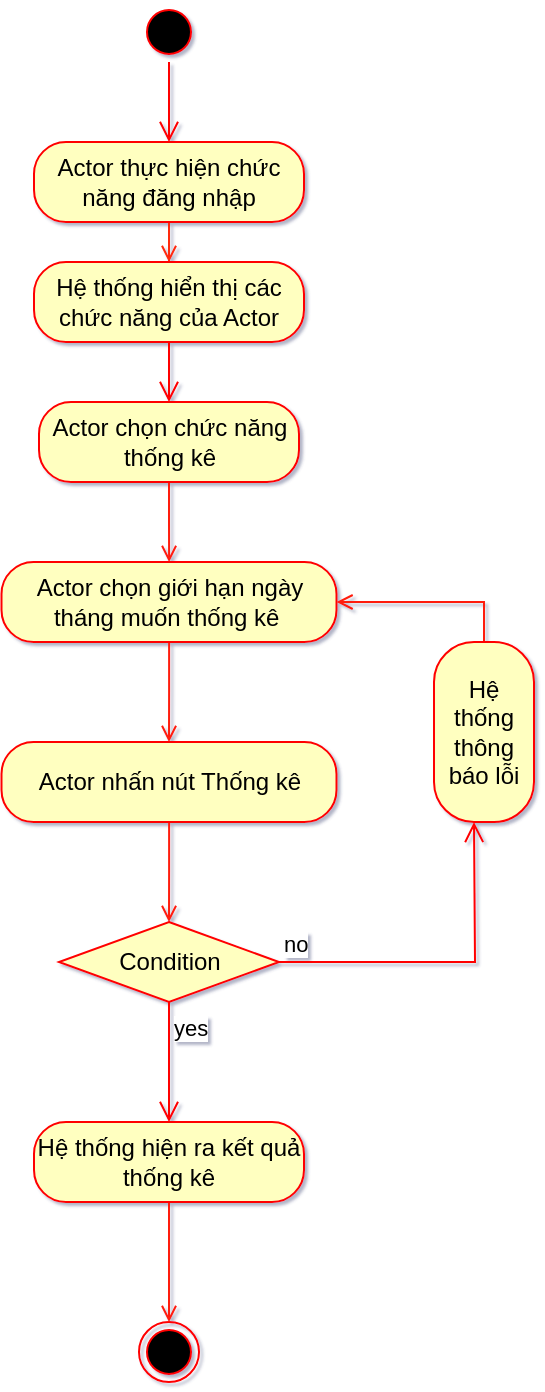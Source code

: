 <mxfile version="15.4.0" type="device"><diagram id="IzBVDzQ5ScAN4I75hO9y" name="Page-1"><mxGraphModel dx="1086" dy="806" grid="0" gridSize="10" guides="1" tooltips="1" connect="1" arrows="1" fold="1" page="0" pageScale="1" pageWidth="850" pageHeight="1100" math="0" shadow="1"><root><mxCell id="0"/><mxCell id="1" parent="0"/><mxCell id="ilnjDbBubttJ3hLJUhHu-1" value="" style="ellipse;html=1;shape=startState;fillColor=#000000;strokeColor=#ff0000;" parent="1" vertex="1"><mxGeometry x="382.5" y="90" width="30" height="30" as="geometry"/></mxCell><mxCell id="ilnjDbBubttJ3hLJUhHu-2" value="" style="edgeStyle=orthogonalEdgeStyle;html=1;verticalAlign=bottom;endArrow=open;endSize=8;strokeColor=#ff0000;rounded=0;" parent="1" source="ilnjDbBubttJ3hLJUhHu-1" edge="1"><mxGeometry relative="1" as="geometry"><mxPoint x="397.5" y="160" as="targetPoint"/></mxGeometry></mxCell><mxCell id="ilnjDbBubttJ3hLJUhHu-3" style="edgeStyle=orthogonalEdgeStyle;rounded=0;orthogonalLoop=1;jettySize=auto;html=1;entryX=0.5;entryY=0;entryDx=0;entryDy=0;endArrow=open;endFill=0;strokeColor=#FF2908;" parent="1" source="ilnjDbBubttJ3hLJUhHu-4" target="ilnjDbBubttJ3hLJUhHu-5" edge="1"><mxGeometry relative="1" as="geometry"/></mxCell><mxCell id="ilnjDbBubttJ3hLJUhHu-4" value="Actor thực hiện chức năng đăng nhập" style="rounded=1;whiteSpace=wrap;html=1;arcSize=40;fontColor=#000000;fillColor=#ffffc0;strokeColor=#ff0000;" parent="1" vertex="1"><mxGeometry x="330" y="160" width="135" height="40" as="geometry"/></mxCell><mxCell id="ilnjDbBubttJ3hLJUhHu-5" value="Hệ thống hiển thị các chức năng của Actor" style="rounded=1;whiteSpace=wrap;html=1;arcSize=40;fontColor=#000000;fillColor=#ffffc0;strokeColor=#ff0000;" parent="1" vertex="1"><mxGeometry x="330" y="220" width="135" height="40" as="geometry"/></mxCell><mxCell id="ilnjDbBubttJ3hLJUhHu-6" value="" style="edgeStyle=orthogonalEdgeStyle;html=1;verticalAlign=bottom;endArrow=open;endSize=8;strokeColor=#ff0000;rounded=0;entryX=0.5;entryY=0;entryDx=0;entryDy=0;" parent="1" source="ilnjDbBubttJ3hLJUhHu-5" target="ilnjDbBubttJ3hLJUhHu-7" edge="1"><mxGeometry relative="1" as="geometry"><mxPoint x="397.5" y="380" as="targetPoint"/></mxGeometry></mxCell><mxCell id="ilnjDbBubttJ3hLJUhHu-10" style="edgeStyle=orthogonalEdgeStyle;rounded=0;orthogonalLoop=1;jettySize=auto;html=1;strokeColor=#FF1D0D;endArrow=open;endFill=0;" parent="1" source="ilnjDbBubttJ3hLJUhHu-7" target="ilnjDbBubttJ3hLJUhHu-9" edge="1"><mxGeometry relative="1" as="geometry"/></mxCell><mxCell id="ilnjDbBubttJ3hLJUhHu-7" value="Actor chọn chức năng&lt;br&gt;thống kê" style="rounded=1;whiteSpace=wrap;html=1;arcSize=40;fontColor=#000000;fillColor=#ffffc0;strokeColor=#ff0000;" parent="1" vertex="1"><mxGeometry x="332.5" y="290" width="130" height="40" as="geometry"/></mxCell><mxCell id="ilnjDbBubttJ3hLJUhHu-8" value="" style="ellipse;html=1;shape=endState;fillColor=#000000;strokeColor=#ff0000;" parent="1" vertex="1"><mxGeometry x="382.5" y="750" width="30" height="30" as="geometry"/></mxCell><mxCell id="ilnjDbBubttJ3hLJUhHu-18" style="edgeStyle=orthogonalEdgeStyle;rounded=0;orthogonalLoop=1;jettySize=auto;html=1;entryX=0.5;entryY=0;entryDx=0;entryDy=0;endArrow=open;endFill=0;strokeColor=#FF1D0D;" parent="1" source="ilnjDbBubttJ3hLJUhHu-9" target="ilnjDbBubttJ3hLJUhHu-11" edge="1"><mxGeometry relative="1" as="geometry"/></mxCell><mxCell id="ilnjDbBubttJ3hLJUhHu-9" value="Actor chọn giới hạn ngày tháng muốn thống kê&amp;nbsp;" style="rounded=1;whiteSpace=wrap;html=1;arcSize=40;fontColor=#000000;fillColor=#ffffc0;strokeColor=#ff0000;" parent="1" vertex="1"><mxGeometry x="313.75" y="370" width="167.5" height="40" as="geometry"/></mxCell><mxCell id="ilnjDbBubttJ3hLJUhHu-19" style="edgeStyle=orthogonalEdgeStyle;rounded=0;orthogonalLoop=1;jettySize=auto;html=1;entryX=0.5;entryY=0;entryDx=0;entryDy=0;endArrow=open;endFill=0;strokeColor=#FF1D0D;" parent="1" source="ilnjDbBubttJ3hLJUhHu-11" target="ilnjDbBubttJ3hLJUhHu-14" edge="1"><mxGeometry relative="1" as="geometry"/></mxCell><mxCell id="ilnjDbBubttJ3hLJUhHu-11" value="Actor nhấn nút Thống kê" style="rounded=1;whiteSpace=wrap;html=1;arcSize=40;fontColor=#000000;fillColor=#ffffc0;strokeColor=#ff0000;" parent="1" vertex="1"><mxGeometry x="313.75" y="460" width="167.5" height="40" as="geometry"/></mxCell><mxCell id="ilnjDbBubttJ3hLJUhHu-14" value="Condition" style="rhombus;whiteSpace=wrap;html=1;fillColor=#ffffc0;strokeColor=#ff0000;" parent="1" vertex="1"><mxGeometry x="342.5" y="550" width="110" height="40" as="geometry"/></mxCell><mxCell id="ilnjDbBubttJ3hLJUhHu-15" value="no" style="edgeStyle=orthogonalEdgeStyle;html=1;align=left;verticalAlign=bottom;endArrow=open;endSize=8;strokeColor=#ff0000;rounded=0;" parent="1" source="ilnjDbBubttJ3hLJUhHu-14" edge="1"><mxGeometry x="-1" relative="1" as="geometry"><mxPoint x="550" y="500" as="targetPoint"/></mxGeometry></mxCell><mxCell id="ilnjDbBubttJ3hLJUhHu-16" value="yes" style="edgeStyle=orthogonalEdgeStyle;html=1;align=left;verticalAlign=top;endArrow=open;endSize=8;strokeColor=#ff0000;rounded=0;entryX=0.5;entryY=0;entryDx=0;entryDy=0;" parent="1" source="ilnjDbBubttJ3hLJUhHu-14" target="ilnjDbBubttJ3hLJUhHu-22" edge="1"><mxGeometry x="-1" relative="1" as="geometry"><mxPoint x="400" y="650" as="targetPoint"/></mxGeometry></mxCell><mxCell id="ilnjDbBubttJ3hLJUhHu-21" style="edgeStyle=orthogonalEdgeStyle;rounded=0;orthogonalLoop=1;jettySize=auto;html=1;entryX=1;entryY=0.5;entryDx=0;entryDy=0;endArrow=open;endFill=0;strokeColor=#FF1D0D;" parent="1" source="ilnjDbBubttJ3hLJUhHu-20" target="ilnjDbBubttJ3hLJUhHu-9" edge="1"><mxGeometry relative="1" as="geometry"><Array as="points"><mxPoint x="555" y="390"/></Array></mxGeometry></mxCell><mxCell id="ilnjDbBubttJ3hLJUhHu-20" value="Hệ thống thông báo lỗi" style="rounded=1;whiteSpace=wrap;html=1;arcSize=40;fontColor=#000000;fillColor=#ffffc0;strokeColor=#ff0000;" parent="1" vertex="1"><mxGeometry x="530" y="410" width="50" height="90" as="geometry"/></mxCell><mxCell id="ilnjDbBubttJ3hLJUhHu-23" style="edgeStyle=orthogonalEdgeStyle;rounded=0;orthogonalLoop=1;jettySize=auto;html=1;entryX=0.5;entryY=0;entryDx=0;entryDy=0;endArrow=open;endFill=0;strokeColor=#FF1D0D;" parent="1" source="ilnjDbBubttJ3hLJUhHu-22" target="ilnjDbBubttJ3hLJUhHu-8" edge="1"><mxGeometry relative="1" as="geometry"/></mxCell><mxCell id="ilnjDbBubttJ3hLJUhHu-22" value="Hệ thống hiện ra kết quả thống kê" style="rounded=1;whiteSpace=wrap;html=1;arcSize=40;fontColor=#000000;fillColor=#ffffc0;strokeColor=#ff0000;" parent="1" vertex="1"><mxGeometry x="330" y="650" width="135" height="40" as="geometry"/></mxCell></root></mxGraphModel></diagram></mxfile>